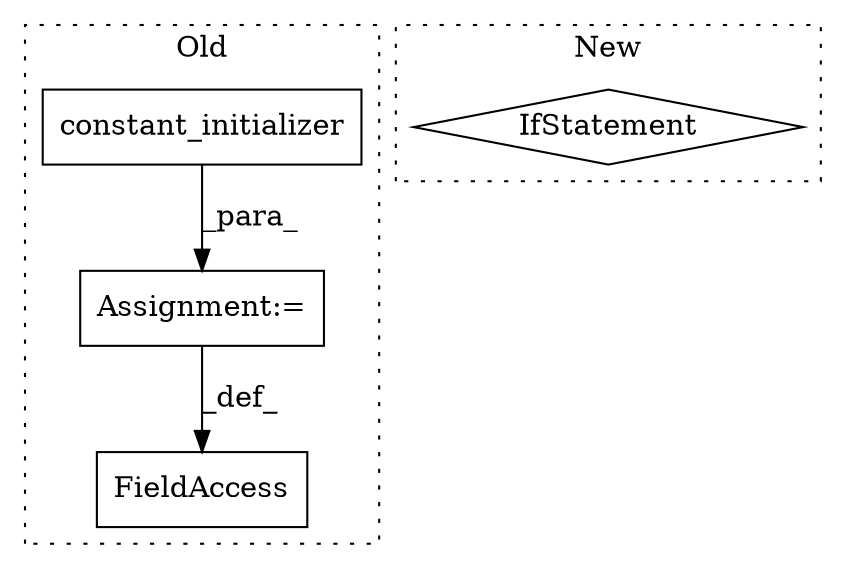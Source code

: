 digraph G {
subgraph cluster0 {
1 [label="constant_initializer" a="32" s="414,438" l="21,1" shape="box"];
3 [label="Assignment:=" a="7" s="402" l="1" shape="box"];
4 [label="FieldAccess" a="22" s="396" l="6" shape="box"];
label = "Old";
style="dotted";
}
subgraph cluster1 {
2 [label="IfStatement" a="25" s="310,346" l="4,2" shape="diamond"];
label = "New";
style="dotted";
}
1 -> 3 [label="_para_"];
3 -> 4 [label="_def_"];
}